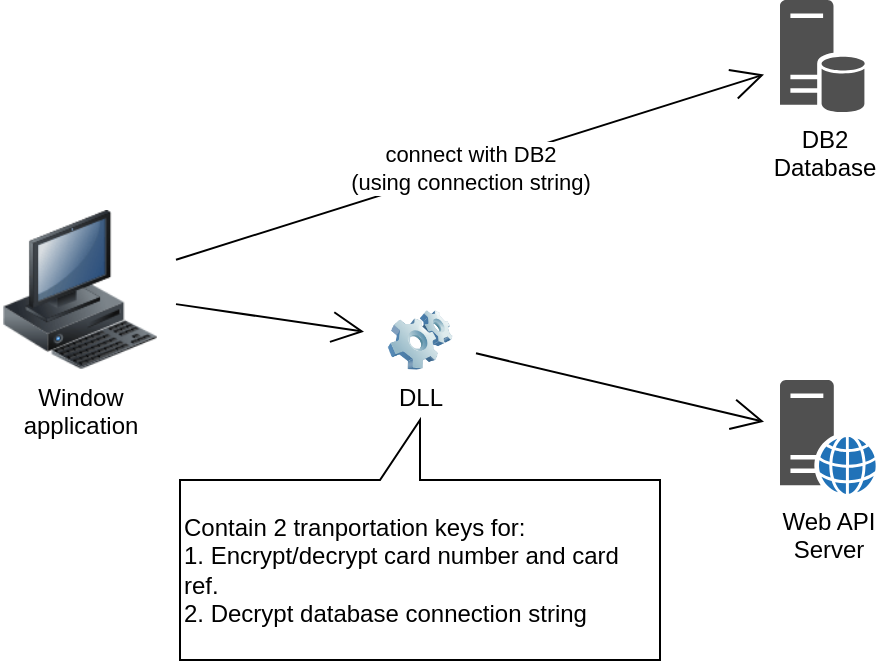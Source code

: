 <mxfile version="15.3.4" type="github">
  <diagram id="9aHkWteQH5koF1psvJOh" name="dll-plus-smartcard">
    <mxGraphModel dx="1038" dy="564" grid="1" gridSize="10" guides="1" tooltips="1" connect="1" arrows="1" fold="1" page="1" pageScale="1" pageWidth="1169" pageHeight="827" math="0" shadow="0">
      <root>
        <mxCell id="0" />
        <mxCell id="1" parent="0" />
        <mxCell id="ys8oHW5ExI6m-6Dw5dze-2" value="&lt;div&gt;DB2 &lt;br&gt;&lt;/div&gt;&lt;div&gt;Database&lt;/div&gt;" style="sketch=0;pointerEvents=1;shadow=0;dashed=0;html=1;strokeColor=none;fillColor=#505050;labelPosition=center;verticalLabelPosition=bottom;verticalAlign=top;outlineConnect=0;align=center;shape=mxgraph.office.servers.database_server;hachureGap=4;" vertex="1" parent="1">
          <mxGeometry x="480" y="40" width="43" height="56" as="geometry" />
        </mxCell>
        <mxCell id="ys8oHW5ExI6m-6Dw5dze-3" value="&lt;div&gt;Web API&lt;/div&gt;&lt;div&gt;Server&lt;br&gt;&lt;/div&gt;" style="sketch=0;pointerEvents=1;shadow=0;dashed=0;html=1;strokeColor=none;fillColor=#505050;labelPosition=center;verticalLabelPosition=bottom;verticalAlign=top;outlineConnect=0;align=center;shape=mxgraph.office.servers.web_server_blue;hachureGap=4;" vertex="1" parent="1">
          <mxGeometry x="480" y="230" width="48" height="57" as="geometry" />
        </mxCell>
        <mxCell id="ys8oHW5ExI6m-6Dw5dze-11" style="edgeStyle=none;curved=1;rounded=0;orthogonalLoop=1;jettySize=auto;html=1;endArrow=open;startSize=14;endSize=14;sourcePerimeterSpacing=8;targetPerimeterSpacing=8;" edge="1" parent="1" source="ys8oHW5ExI6m-6Dw5dze-9" target="ys8oHW5ExI6m-6Dw5dze-10">
          <mxGeometry relative="1" as="geometry" />
        </mxCell>
        <mxCell id="ys8oHW5ExI6m-6Dw5dze-15" value="&lt;div&gt;connect with DB2&lt;/div&gt;&lt;div&gt;(using connection string)&lt;br&gt;&lt;/div&gt;" style="edgeStyle=none;curved=1;rounded=0;orthogonalLoop=1;jettySize=auto;html=1;endArrow=open;startSize=14;endSize=14;sourcePerimeterSpacing=8;targetPerimeterSpacing=8;" edge="1" parent="1" source="ys8oHW5ExI6m-6Dw5dze-9" target="ys8oHW5ExI6m-6Dw5dze-2">
          <mxGeometry relative="1" as="geometry" />
        </mxCell>
        <mxCell id="ys8oHW5ExI6m-6Dw5dze-9" value="&lt;div&gt;Window&lt;/div&gt;&lt;div&gt;application&lt;br&gt;&lt;/div&gt;" style="image;html=1;image=img/lib/clip_art/computers/Workstation_128x128.png;hachureGap=4;pointerEvents=0;" vertex="1" parent="1">
          <mxGeometry x="90" y="145" width="80" height="80" as="geometry" />
        </mxCell>
        <mxCell id="ys8oHW5ExI6m-6Dw5dze-12" style="edgeStyle=none;curved=1;rounded=0;orthogonalLoop=1;jettySize=auto;html=1;endArrow=open;startSize=14;endSize=14;sourcePerimeterSpacing=8;targetPerimeterSpacing=8;" edge="1" parent="1" source="ys8oHW5ExI6m-6Dw5dze-10" target="ys8oHW5ExI6m-6Dw5dze-3">
          <mxGeometry relative="1" as="geometry" />
        </mxCell>
        <mxCell id="ys8oHW5ExI6m-6Dw5dze-10" value="DLL" style="image;html=1;image=img/lib/clip_art/computers/Software_128x128.png;hachureGap=4;pointerEvents=0;" vertex="1" parent="1">
          <mxGeometry x="280" y="195" width="40" height="30" as="geometry" />
        </mxCell>
        <mxCell id="ys8oHW5ExI6m-6Dw5dze-14" value="&lt;div align=&quot;left&quot;&gt;Contain 2 tranportation keys for:&lt;/div&gt;&lt;div align=&quot;left&quot;&gt;1. Encrypt/decrypt card number and card ref.&lt;/div&gt;&lt;div align=&quot;left&quot;&gt;2. Decrypt database connection string &lt;br&gt;&lt;/div&gt;" style="shape=callout;whiteSpace=wrap;html=1;perimeter=calloutPerimeter;hachureGap=4;pointerEvents=0;direction=west;align=left;" vertex="1" parent="1">
          <mxGeometry x="180" y="250" width="240" height="120" as="geometry" />
        </mxCell>
      </root>
    </mxGraphModel>
  </diagram>
</mxfile>
